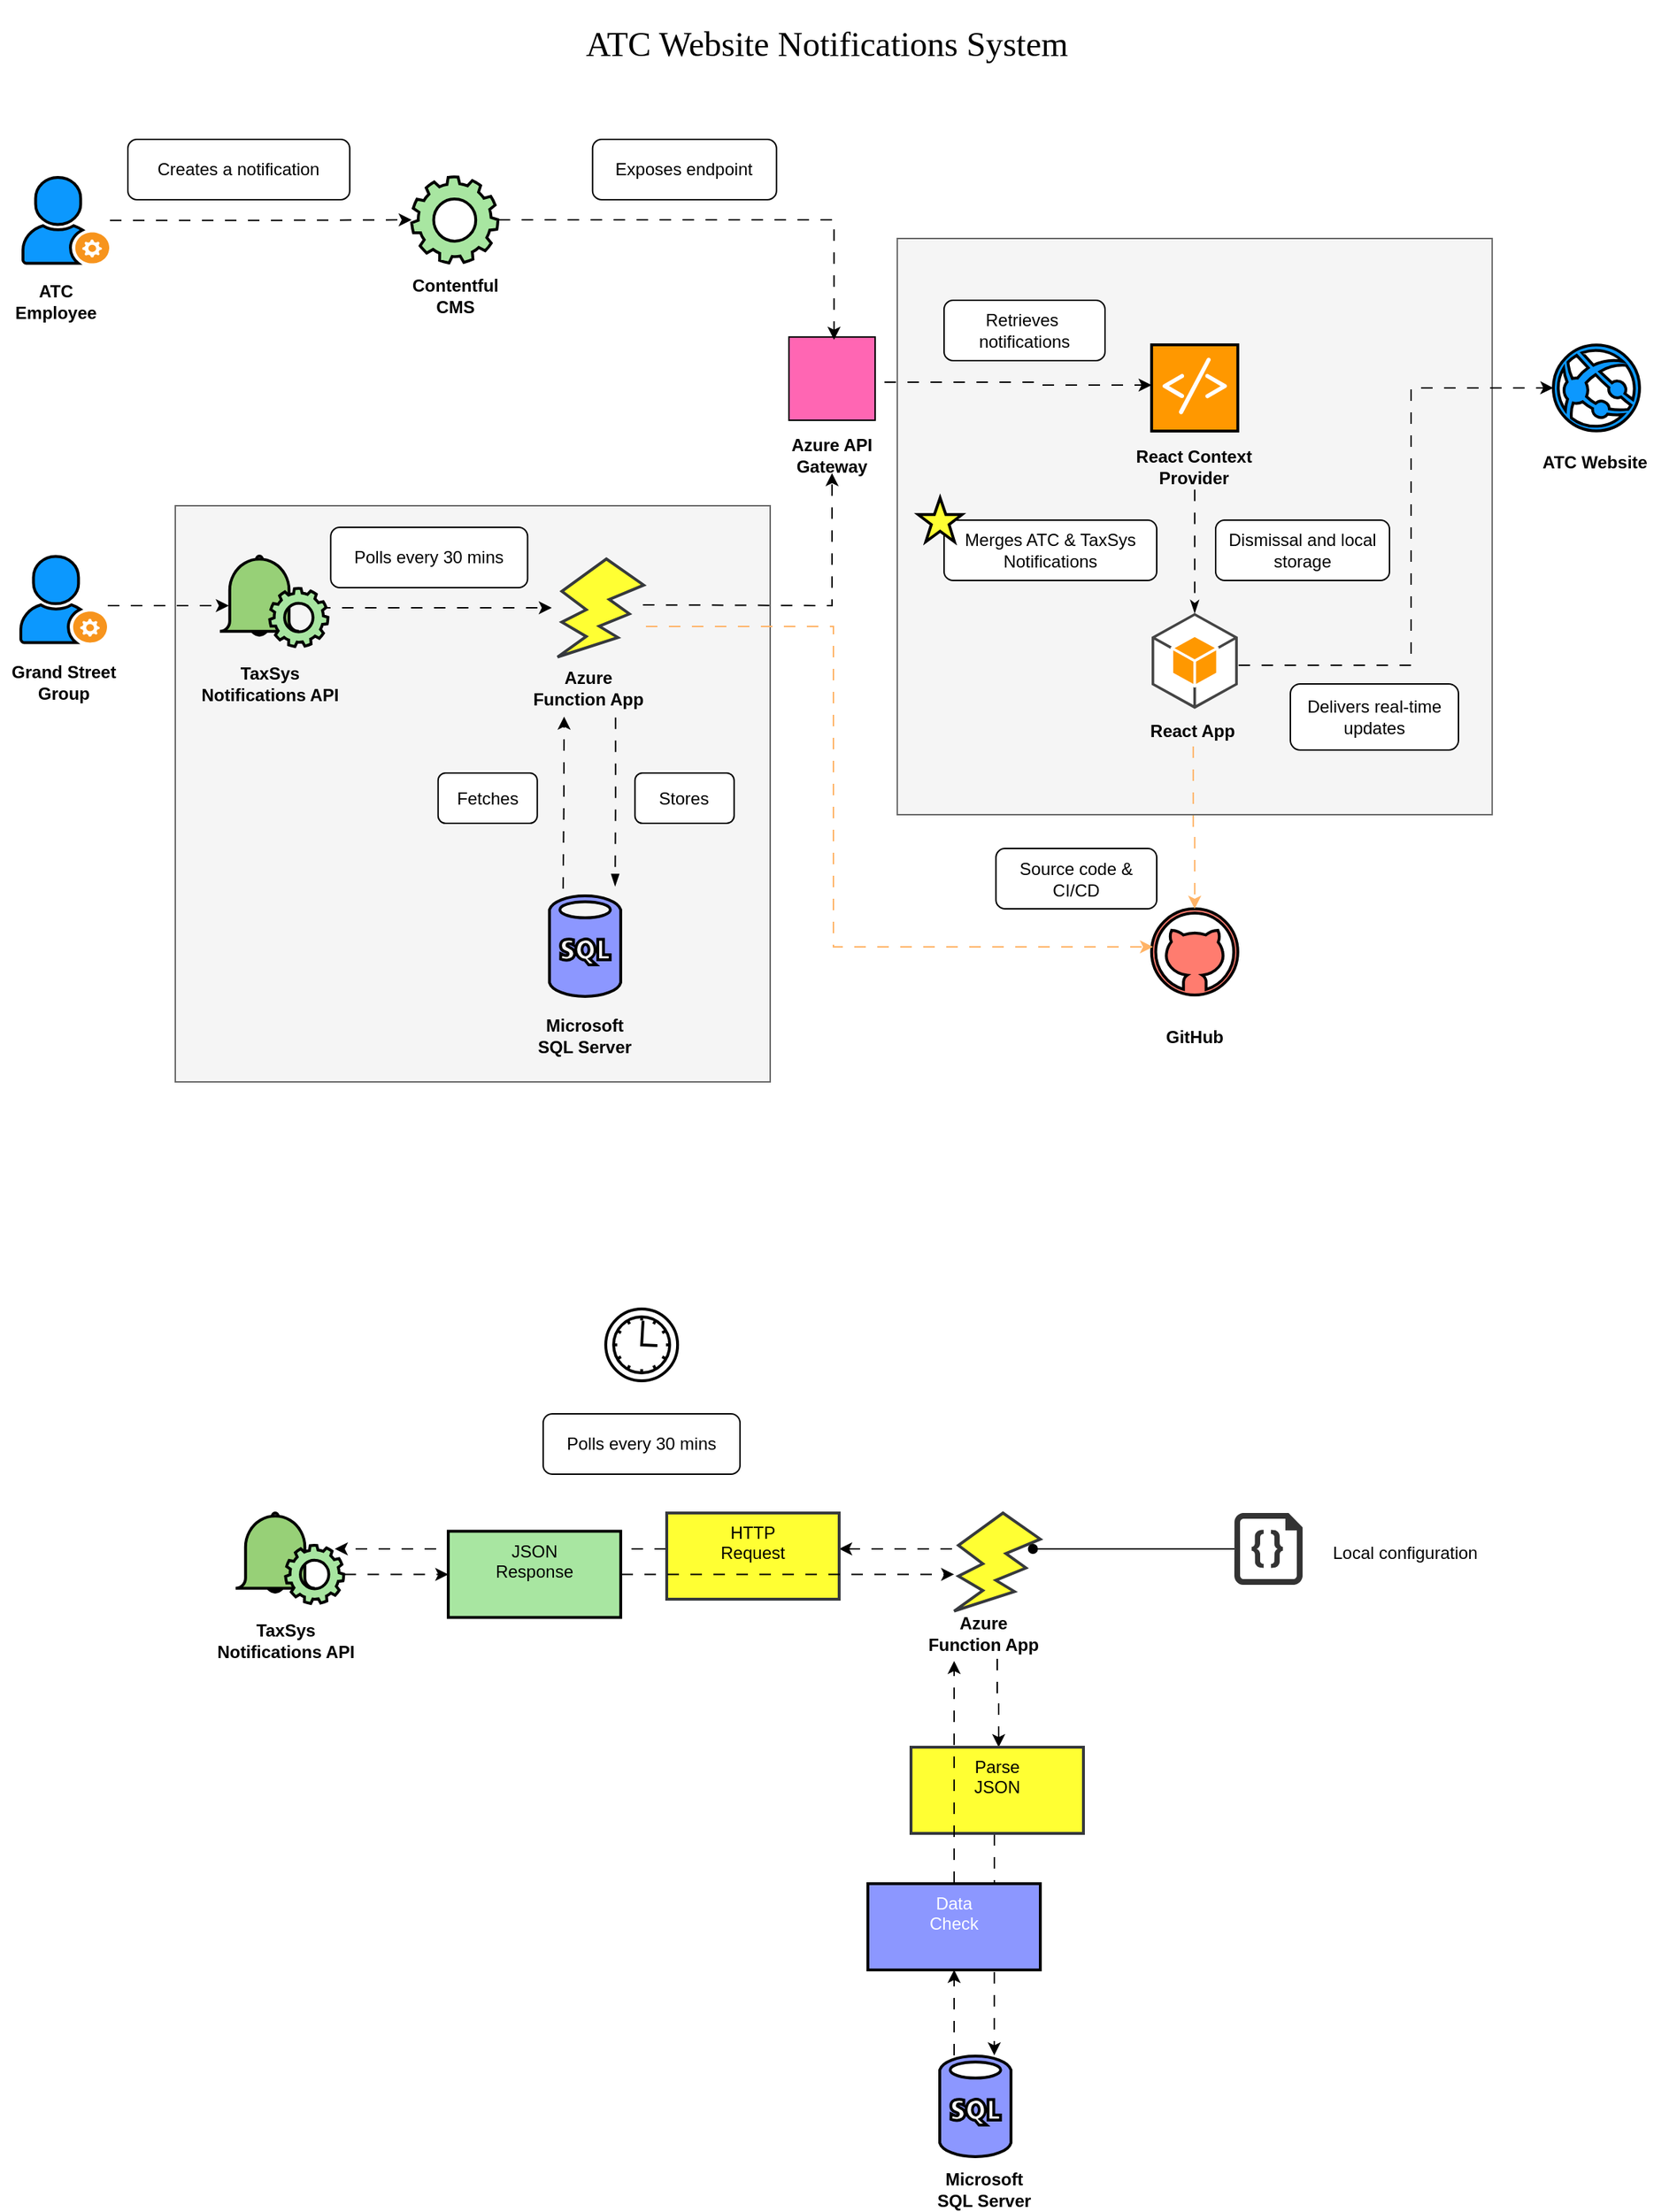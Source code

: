 <mxfile version="26.1.1">
  <diagram id="7gcUSTIZ7YSJ5vT40chW" name="Page-1">
    <mxGraphModel dx="1937" dy="1157" grid="0" gridSize="17" guides="1" tooltips="1" connect="1" arrows="1" fold="1" page="1" pageScale="1" pageWidth="1169" pageHeight="827" background="light-dark(#FFFFFF,#9999FF)" math="0" shadow="0">
      <root>
        <mxCell id="0" />
        <mxCell id="1" parent="0" />
        <mxCell id="J6c1UXvjGDzlx57pnp78-21" value="" style="verticalLabelPosition=bottom;verticalAlign=top;html=1;shape=mxgraph.basic.rect;fillColor2=none;strokeWidth=1;size=20;indent=5;fillColor=#f5f5f5;strokeColor=#666666;fontColor=#333333;" parent="1" vertex="1">
          <mxGeometry x="633.42" y="187" width="414" height="401" as="geometry" />
        </mxCell>
        <mxCell id="rXSSHZ3YZbSXg_WViDfZ-155" value="" style="verticalLabelPosition=bottom;verticalAlign=top;html=1;shape=mxgraph.basic.rect;fillColor2=none;strokeWidth=1;size=20;indent=5;fillColor=#f5f5f5;strokeColor=#666666;fontColor=#333333;" parent="1" vertex="1">
          <mxGeometry x="131" y="373" width="414" height="401" as="geometry" />
        </mxCell>
        <mxCell id="rXSSHZ3YZbSXg_WViDfZ-123" value="" style="rounded=1;whiteSpace=wrap;html=1;" parent="1" vertex="1">
          <mxGeometry x="450.88" y="559" width="69" height="35" as="geometry" />
        </mxCell>
        <mxCell id="rXSSHZ3YZbSXg_WViDfZ-22" value="&lt;b&gt;Microsoft SQL Server&lt;/b&gt;" style="text;html=1;align=center;verticalAlign=middle;whiteSpace=wrap;rounded=0;" parent="1" vertex="1">
          <mxGeometry x="376.17" y="727" width="80" height="30" as="geometry" />
        </mxCell>
        <mxCell id="rXSSHZ3YZbSXg_WViDfZ-115" style="edgeStyle=orthogonalEdgeStyle;rounded=0;orthogonalLoop=1;jettySize=auto;html=1;flowAnimation=1;entryX=0.294;entryY=0.998;entryDx=0;entryDy=0;entryPerimeter=0;" parent="1" target="rXSSHZ3YZbSXg_WViDfZ-25" edge="1">
          <mxGeometry relative="1" as="geometry">
            <mxPoint x="400.88" y="526" as="targetPoint" />
            <mxPoint x="400.88" y="640" as="sourcePoint" />
            <Array as="points" />
          </mxGeometry>
        </mxCell>
        <mxCell id="rXSSHZ3YZbSXg_WViDfZ-37" value="" style="verticalLabelPosition=bottom;html=1;verticalAlign=top;align=center;strokeColor=#000000;fillColor=#8C97FF;shape=mxgraph.azure.sql_database;strokeWidth=2;fontColor=#ffffff;aspect=fixed;" parent="1" vertex="1">
          <mxGeometry x="391.38" y="644.5" width="49.58" height="70" as="geometry" />
        </mxCell>
        <mxCell id="rXSSHZ3YZbSXg_WViDfZ-41" value="Stores" style="text;html=1;align=center;verticalAlign=middle;whiteSpace=wrap;rounded=0;" parent="1" vertex="1">
          <mxGeometry x="455.38" y="561.5" width="60" height="30" as="geometry" />
        </mxCell>
        <mxCell id="rXSSHZ3YZbSXg_WViDfZ-56" value="" style="group" parent="1" vertex="1" connectable="0">
          <mxGeometry x="286" y="144" width="79" height="120" as="geometry" />
        </mxCell>
        <mxCell id="rXSSHZ3YZbSXg_WViDfZ-8" value="" style="sketch=0;html=1;aspect=fixed;strokeColor=#000000;shadow=0;fillColor=#A8E6A1;verticalAlign=top;labelPosition=center;verticalLabelPosition=bottom;shape=mxgraph.gcp2.gear;strokeWidth=2;" parent="rXSSHZ3YZbSXg_WViDfZ-56" vertex="1">
          <mxGeometry x="9.5" width="60" height="60" as="geometry" />
        </mxCell>
        <mxCell id="rXSSHZ3YZbSXg_WViDfZ-23" value="&lt;b&gt;Contentful CMS&lt;/b&gt;" style="text;html=1;align=center;verticalAlign=middle;whiteSpace=wrap;rounded=0;" parent="rXSSHZ3YZbSXg_WViDfZ-56" vertex="1">
          <mxGeometry x="9.5" y="69.5" width="60" height="27" as="geometry" />
        </mxCell>
        <mxCell id="rXSSHZ3YZbSXg_WViDfZ-57" value="" style="group;fillColor=none;strokeColor=none;" parent="1" vertex="1" connectable="0">
          <mxGeometry x="160" y="413" width="96.56" height="117" as="geometry" />
        </mxCell>
        <mxCell id="rXSSHZ3YZbSXg_WViDfZ-9" value="&lt;b&gt;TaxSys Notifications API&lt;/b&gt;" style="text;html=1;align=center;verticalAlign=middle;whiteSpace=wrap;rounded=0;" parent="rXSSHZ3YZbSXg_WViDfZ-57" vertex="1">
          <mxGeometry x="-20.29" y="69" width="113.98" height="30.01" as="geometry" />
        </mxCell>
        <mxCell id="rXSSHZ3YZbSXg_WViDfZ-67" value="" style="group;strokeWidth=2;" parent="1" vertex="1" connectable="0">
          <mxGeometry x="41" y="144" width="80" height="119.5" as="geometry" />
        </mxCell>
        <mxCell id="rXSSHZ3YZbSXg_WViDfZ-60" value="&lt;b&gt;ATC Employee&lt;/b&gt;" style="text;html=1;align=center;verticalAlign=middle;whiteSpace=wrap;rounded=0;" parent="rXSSHZ3YZbSXg_WViDfZ-67" vertex="1">
          <mxGeometry x="-23" y="72.198" width="60" height="29.875" as="geometry" />
        </mxCell>
        <mxCell id="rXSSHZ3YZbSXg_WViDfZ-63" value="" style="shadow=0;dashed=0;html=1;strokeColor=light-dark(#000000, #51afe7);fillColor=#0C98FE;labelPosition=center;verticalLabelPosition=bottom;verticalAlign=top;align=center;outlineConnect=0;shape=mxgraph.veeam.company_administrator;strokeWidth=2;fontColor=#ffffff;" parent="rXSSHZ3YZbSXg_WViDfZ-67" vertex="1">
          <mxGeometry x="-16" y="0.498" width="60" height="59.75" as="geometry" />
        </mxCell>
        <mxCell id="rXSSHZ3YZbSXg_WViDfZ-90" value="" style="group" parent="1" vertex="1" connectable="0">
          <mxGeometry x="800.42" y="454.0" width="80" height="105" as="geometry" />
        </mxCell>
        <mxCell id="rXSSHZ3YZbSXg_WViDfZ-17" value="" style="outlineConnect=0;dashed=0;verticalLabelPosition=bottom;verticalAlign=top;align=center;html=1;shape=mxgraph.aws3.android;fillColor=#FF9800;strokeColor=#000000;strokeWidth=2;gradientColor=none;aspect=fixed;" parent="rXSSHZ3YZbSXg_WViDfZ-90" vertex="1">
          <mxGeometry x="10.0" y="-6.38" width="60" height="66.75" as="geometry" />
        </mxCell>
        <mxCell id="rXSSHZ3YZbSXg_WViDfZ-33" value="&lt;b&gt;React App&lt;/b&gt;" style="text;html=1;align=center;verticalAlign=middle;whiteSpace=wrap;rounded=0;" parent="rXSSHZ3YZbSXg_WViDfZ-90" vertex="1">
          <mxGeometry x="8" y="66" width="62" height="20" as="geometry" />
        </mxCell>
        <mxCell id="rXSSHZ3YZbSXg_WViDfZ-91" value="" style="group" parent="1" vertex="1" connectable="0">
          <mxGeometry x="783" y="644.5" width="105" height="110" as="geometry" />
        </mxCell>
        <mxCell id="rXSSHZ3YZbSXg_WViDfZ-38" value="" style="verticalLabelPosition=bottom;html=1;verticalAlign=top;align=center;strokeColor=#000000;fillColor=#FF7C6F;shape=mxgraph.azure.github_code;pointerEvents=1;strokeWidth=2;aspect=fixed;" parent="rXSSHZ3YZbSXg_WViDfZ-91" vertex="1">
          <mxGeometry x="27.42" y="9" width="60" height="60" as="geometry" />
        </mxCell>
        <mxCell id="rXSSHZ3YZbSXg_WViDfZ-51" value="&lt;b&gt;GitHub&lt;/b&gt;" style="text;html=1;align=center;verticalAlign=middle;whiteSpace=wrap;rounded=0;" parent="rXSSHZ3YZbSXg_WViDfZ-91" vertex="1">
          <mxGeometry x="4.92" y="83" width="105" height="30" as="geometry" />
        </mxCell>
        <mxCell id="rXSSHZ3YZbSXg_WViDfZ-133" value="Source code &amp;amp;&lt;div&gt;CI/CD&lt;/div&gt;" style="rounded=1;whiteSpace=wrap;html=1;" parent="rXSSHZ3YZbSXg_WViDfZ-91" vertex="1">
          <mxGeometry x="-80.88" y="-33" width="111.88" height="42" as="geometry" />
        </mxCell>
        <mxCell id="rXSSHZ3YZbSXg_WViDfZ-92" value="" style="group;aspect=fixed;" parent="1" vertex="1" connectable="0">
          <mxGeometry x="558" y="251.21" width="64.13" height="99.1" as="geometry" />
        </mxCell>
        <mxCell id="rXSSHZ3YZbSXg_WViDfZ-5" value="" style="points=[];aspect=fixed;html=1;align=center;shadow=0;dashed=0;fillColor=#FF66B3;strokeColor=#000000;shape=mxgraph.alibaba_cloud.apigateway;strokeWidth=1;fontColor=#ffffff;" parent="rXSSHZ3YZbSXg_WViDfZ-92" vertex="1">
          <mxGeometry x="0.043" y="4.364" width="60" height="57.915" as="geometry" />
        </mxCell>
        <mxCell id="rXSSHZ3YZbSXg_WViDfZ-24" value="Azure API Gateway" style="text;html=1;align=center;verticalAlign=middle;whiteSpace=wrap;rounded=0;fontStyle=1" parent="rXSSHZ3YZbSXg_WViDfZ-92" vertex="1">
          <mxGeometry x="-4.13" y="73.64" width="68.26" height="25.46" as="geometry" />
        </mxCell>
        <mxCell id="rXSSHZ3YZbSXg_WViDfZ-96" value="" style="group" parent="1" vertex="1" connectable="0">
          <mxGeometry x="382.88" y="379" width="80" height="145" as="geometry" />
        </mxCell>
        <mxCell id="rXSSHZ3YZbSXg_WViDfZ-25" value="&lt;b&gt;Azure Function App&lt;/b&gt;" style="text;html=1;align=center;verticalAlign=middle;whiteSpace=wrap;rounded=0;" parent="rXSSHZ3YZbSXg_WViDfZ-96" vertex="1">
          <mxGeometry x="-4.38" y="101.995" width="78.5" height="38.839" as="geometry" />
        </mxCell>
        <mxCell id="rXSSHZ3YZbSXg_WViDfZ-40" value="" style="verticalLabelPosition=bottom;verticalAlign=top;html=1;shape=mxgraph.basic.flash;fillColor=#FFFF33;strokeColor=#36393d;strokeWidth=2;aspect=fixed;" parent="rXSSHZ3YZbSXg_WViDfZ-96" vertex="1">
          <mxGeometry x="14.12" y="31.004" width="60" height="68.25" as="geometry" />
        </mxCell>
        <mxCell id="rXSSHZ3YZbSXg_WViDfZ-112" style="edgeStyle=orthogonalEdgeStyle;rounded=0;orthogonalLoop=1;jettySize=auto;html=1;endArrow=blockThin;endFill=1;flowAnimation=1;exitX=0.75;exitY=1;exitDx=0;exitDy=0;" parent="1" source="rXSSHZ3YZbSXg_WViDfZ-25" edge="1">
          <mxGeometry relative="1" as="geometry">
            <mxPoint x="436.88" y="520" as="sourcePoint" />
            <mxPoint x="437.09" y="637.71" as="targetPoint" />
            <Array as="points" />
          </mxGeometry>
        </mxCell>
        <mxCell id="rXSSHZ3YZbSXg_WViDfZ-117" value="" style="rounded=1;whiteSpace=wrap;html=1;" parent="1" vertex="1">
          <mxGeometry x="239.17" y="388" width="137" height="42" as="geometry" />
        </mxCell>
        <mxCell id="rXSSHZ3YZbSXg_WViDfZ-118" value="Polls every 30 mins" style="text;html=1;align=center;verticalAlign=middle;whiteSpace=wrap;rounded=0;" parent="1" vertex="1">
          <mxGeometry x="248.42" y="394" width="118.62" height="30" as="geometry" />
        </mxCell>
        <mxCell id="rXSSHZ3YZbSXg_WViDfZ-106" style="edgeStyle=orthogonalEdgeStyle;rounded=0;orthogonalLoop=1;jettySize=auto;html=1;flowAnimation=1;" parent="1" target="J6c1UXvjGDzlx57pnp78-20" edge="1">
          <mxGeometry relative="1" as="geometry">
            <mxPoint x="804" y="288" as="targetPoint" />
            <mxPoint x="624" y="287" as="sourcePoint" />
            <Array as="points">
              <mxPoint x="730" y="289" />
            </Array>
          </mxGeometry>
        </mxCell>
        <mxCell id="rXSSHZ3YZbSXg_WViDfZ-122" value="&lt;h1&gt;&lt;font style=&quot;font-weight: normal;&quot; face=&quot;Verdana&quot;&gt;ATC Website Notifications System&lt;/font&gt;&lt;/h1&gt;" style="text;html=1;align=center;verticalAlign=middle;whiteSpace=wrap;rounded=0;" parent="1" vertex="1">
          <mxGeometry x="308" y="37" width="553" height="30" as="geometry" />
        </mxCell>
        <mxCell id="rXSSHZ3YZbSXg_WViDfZ-125" value="Fetches" style="rounded=1;whiteSpace=wrap;html=1;" parent="1" vertex="1">
          <mxGeometry x="313.88" y="559" width="69" height="35" as="geometry" />
        </mxCell>
        <mxCell id="rXSSHZ3YZbSXg_WViDfZ-127" value="Retrieves&amp;nbsp;&lt;div&gt;notifications&lt;/div&gt;" style="rounded=1;whiteSpace=wrap;html=1;" parent="1" vertex="1">
          <mxGeometry x="666" y="230" width="112" height="42" as="geometry" />
        </mxCell>
        <mxCell id="rXSSHZ3YZbSXg_WViDfZ-129" value="Exposes endpoint" style="rounded=1;whiteSpace=wrap;html=1;" parent="1" vertex="1">
          <mxGeometry x="421.38" y="118" width="128" height="42" as="geometry" />
        </mxCell>
        <mxCell id="rXSSHZ3YZbSXg_WViDfZ-130" value="Creates a notification" style="rounded=1;whiteSpace=wrap;html=1;" parent="1" vertex="1">
          <mxGeometry x="98" y="118" width="154.38" height="42" as="geometry" />
        </mxCell>
        <mxCell id="rXSSHZ3YZbSXg_WViDfZ-142" style="edgeStyle=orthogonalEdgeStyle;rounded=0;orthogonalLoop=1;jettySize=auto;html=1;flowAnimation=1;" parent="1" target="rXSSHZ3YZbSXg_WViDfZ-24" edge="1">
          <mxGeometry relative="1" as="geometry">
            <mxPoint x="455.88" y="442" as="sourcePoint" />
          </mxGeometry>
        </mxCell>
        <mxCell id="rXSSHZ3YZbSXg_WViDfZ-138" style="edgeStyle=orthogonalEdgeStyle;rounded=0;orthogonalLoop=1;jettySize=auto;html=1;flowAnimation=1;entryX=0.5;entryY=0;entryDx=0;entryDy=0;entryPerimeter=0;fillColor=#d5e8d4;strokeColor=#FFB366;" parent="1" source="rXSSHZ3YZbSXg_WViDfZ-33" target="rXSSHZ3YZbSXg_WViDfZ-38" edge="1">
          <mxGeometry relative="1" as="geometry">
            <mxPoint x="838.53" y="820.953" as="targetPoint" />
          </mxGeometry>
        </mxCell>
        <mxCell id="rXSSHZ3YZbSXg_WViDfZ-144" style="edgeStyle=orthogonalEdgeStyle;rounded=0;orthogonalLoop=1;jettySize=auto;html=1;flowAnimation=1;" parent="1" edge="1">
          <mxGeometry relative="1" as="geometry">
            <mxPoint x="230.5" y="444.0" as="sourcePoint" />
            <mxPoint x="393" y="444" as="targetPoint" />
            <Array as="points">
              <mxPoint x="266.82" y="444" />
              <mxPoint x="266.82" y="444" />
            </Array>
          </mxGeometry>
        </mxCell>
        <mxCell id="J6c1UXvjGDzlx57pnp78-1" style="edgeStyle=orthogonalEdgeStyle;rounded=0;orthogonalLoop=1;jettySize=auto;html=1;entryX=0.026;entryY=0.547;entryDx=0;entryDy=0;entryPerimeter=0;flowAnimation=1;" parent="1" source="rXSSHZ3YZbSXg_WViDfZ-65" edge="1">
          <mxGeometry relative="1" as="geometry">
            <Array as="points">
              <mxPoint x="126" y="442" />
            </Array>
            <mxPoint x="168.26" y="442.507" as="targetPoint" />
          </mxGeometry>
        </mxCell>
        <mxCell id="J6c1UXvjGDzlx57pnp78-5" style="edgeStyle=orthogonalEdgeStyle;rounded=0;orthogonalLoop=1;jettySize=auto;html=1;entryX=0;entryY=0.5;entryDx=0;entryDy=0;entryPerimeter=0;flowAnimation=1;" parent="1" source="rXSSHZ3YZbSXg_WViDfZ-17" target="rXSSHZ3YZbSXg_WViDfZ-6" edge="1">
          <mxGeometry relative="1" as="geometry">
            <mxPoint x="1048.554" y="290.995" as="targetPoint" />
            <Array as="points">
              <mxPoint x="991" y="484" />
              <mxPoint x="991" y="291" />
              <mxPoint x="1089" y="291" />
            </Array>
          </mxGeometry>
        </mxCell>
        <mxCell id="J6c1UXvjGDzlx57pnp78-8" style="edgeStyle=orthogonalEdgeStyle;rounded=0;orthogonalLoop=1;jettySize=auto;html=1;entryX=0.017;entryY=0.449;entryDx=0;entryDy=0;entryPerimeter=0;flowAnimation=1;strokeColor=#FFB366;" parent="1" target="rXSSHZ3YZbSXg_WViDfZ-38" edge="1">
          <mxGeometry relative="1" as="geometry">
            <mxPoint x="458.0" y="456.997" as="sourcePoint" />
            <mxPoint x="811.42" y="670.84" as="targetPoint" />
            <Array as="points">
              <mxPoint x="589" y="457" />
              <mxPoint x="589" y="680" />
              <mxPoint x="811" y="680" />
            </Array>
          </mxGeometry>
        </mxCell>
        <mxCell id="J6c1UXvjGDzlx57pnp78-13" style="rounded=0;orthogonalLoop=1;jettySize=auto;html=1;entryX=0.5;entryY=0;entryDx=0;entryDy=0;entryPerimeter=0;endArrow=classicThin;endFill=1;flowAnimation=1;" parent="1" source="rXSSHZ3YZbSXg_WViDfZ-159" target="rXSSHZ3YZbSXg_WViDfZ-17" edge="1">
          <mxGeometry relative="1" as="geometry" />
        </mxCell>
        <mxCell id="rXSSHZ3YZbSXg_WViDfZ-159" value="&lt;b&gt;React Context Provider&lt;/b&gt;" style="text;html=1;align=center;verticalAlign=middle;whiteSpace=wrap;rounded=0;" parent="1" vertex="1">
          <mxGeometry x="793.2" y="330" width="94.43" height="31.26" as="geometry" />
        </mxCell>
        <mxCell id="J6c1UXvjGDzlx57pnp78-20" value="" style="shadow=0;dashed=0;html=1;strokeColor=default;fillColor=#FF9800;labelPosition=center;verticalLabelPosition=bottom;verticalAlign=top;align=center;outlineConnect=0;shape=mxgraph.veeam.script;aspect=fixed;strokeWidth=2;" parent="1" vertex="1">
          <mxGeometry x="810.42" y="261" width="60" height="60" as="geometry" />
        </mxCell>
        <mxCell id="rXSSHZ3YZbSXg_WViDfZ-6" value="" style="verticalLabelPosition=bottom;html=1;verticalAlign=top;align=center;shape=mxgraph.azure.azure_website;pointerEvents=1;fillColor=#0C98FE;strokeColor=#000000;strokeWidth=2;aspect=fixed;" parent="1" vertex="1">
          <mxGeometry x="1090" y="261.16" width="60" height="59.71" as="geometry" />
        </mxCell>
        <mxCell id="rXSSHZ3YZbSXg_WViDfZ-50" value="&lt;b&gt;ATC Website&lt;/b&gt;" style="text;html=1;align=center;verticalAlign=middle;whiteSpace=wrap;rounded=0;" parent="1" vertex="1">
          <mxGeometry x="1069.42" y="327.999" width="100" height="29.857" as="geometry" />
        </mxCell>
        <mxCell id="J6c1UXvjGDzlx57pnp78-23" value="Merges ATC &amp;amp; TaxSys Notifications" style="rounded=1;whiteSpace=wrap;html=1;" parent="1" vertex="1">
          <mxGeometry x="666" y="383" width="148" height="42" as="geometry" />
        </mxCell>
        <mxCell id="J6c1UXvjGDzlx57pnp78-25" value="" style="html=1;dashed=0;aspect=fixed;verticalLabelPosition=bottom;verticalAlign=top;align=center;shape=mxgraph.gmdl.star;strokeColor=default;fillColor=#FFFF33;shadow=0;sketch=0;strokeWidth=2;" parent="1" vertex="1">
          <mxGeometry x="648" y="367.5" width="30.5" height="30.5" as="geometry" />
        </mxCell>
        <mxCell id="J6c1UXvjGDzlx57pnp78-26" value="Delivers real-time updates" style="rounded=1;whiteSpace=wrap;html=1;" parent="1" vertex="1">
          <mxGeometry x="907" y="497" width="117" height="46" as="geometry" />
        </mxCell>
        <mxCell id="J6c1UXvjGDzlx57pnp78-27" value="Dismissal and local storage" style="rounded=1;whiteSpace=wrap;html=1;" parent="1" vertex="1">
          <mxGeometry x="855" y="383" width="121" height="42" as="geometry" />
        </mxCell>
        <mxCell id="J6c1UXvjGDzlx57pnp78-28" style="edgeStyle=orthogonalEdgeStyle;rounded=0;orthogonalLoop=1;jettySize=auto;html=1;flowAnimation=1;" parent="1" source="rXSSHZ3YZbSXg_WViDfZ-63" target="rXSSHZ3YZbSXg_WViDfZ-8" edge="1">
          <mxGeometry relative="1" as="geometry" />
        </mxCell>
        <mxCell id="J6c1UXvjGDzlx57pnp78-29" style="edgeStyle=orthogonalEdgeStyle;rounded=0;orthogonalLoop=1;jettySize=auto;html=1;entryX=0.523;entryY=0.033;entryDx=0;entryDy=0;entryPerimeter=0;flowAnimation=1;" parent="1" source="rXSSHZ3YZbSXg_WViDfZ-8" target="rXSSHZ3YZbSXg_WViDfZ-5" edge="1">
          <mxGeometry relative="1" as="geometry" />
        </mxCell>
        <mxCell id="rXSSHZ3YZbSXg_WViDfZ-65" value="" style="shadow=0;dashed=0;html=1;strokeColor=light-dark(#000000, #51afe7);fillColor=#0C98FE;labelPosition=center;verticalLabelPosition=bottom;verticalAlign=top;align=center;outlineConnect=0;shape=mxgraph.veeam.company_administrator;strokeWidth=2;fontColor=#ffffff;" parent="1" vertex="1">
          <mxGeometry x="23.5" y="408.25" width="60" height="60" as="geometry" />
        </mxCell>
        <mxCell id="rXSSHZ3YZbSXg_WViDfZ-61" value="&lt;b&gt;Grand Street Group&lt;/b&gt;" style="text;html=1;align=center;verticalAlign=middle;whiteSpace=wrap;rounded=0;" parent="1" vertex="1">
          <mxGeometry x="9" y="481" width="89" height="30" as="geometry" />
        </mxCell>
        <mxCell id="sHloglGE5PdX2WFeld9x-4" value="" style="group" vertex="1" connectable="0" parent="1">
          <mxGeometry x="162" y="408" width="76" height="65" as="geometry" />
        </mxCell>
        <mxCell id="sHloglGE5PdX2WFeld9x-1" value="" style="html=1;verticalLabelPosition=bottom;align=center;labelBackgroundColor=#ffffff;verticalAlign=top;strokeWidth=2;strokeColor=light-dark(#000000, #32a0ff);shadow=0;dashed=0;shape=mxgraph.ios7.icons.bell;fillColor=#97D077;" vertex="1" parent="sHloglGE5PdX2WFeld9x-4">
          <mxGeometry width="55.039" height="55.545" as="geometry" />
        </mxCell>
        <mxCell id="sHloglGE5PdX2WFeld9x-3" value="" style="sketch=0;html=1;aspect=fixed;strokeColor=#000000;shadow=0;fillColor=#A8E6A1;verticalAlign=top;labelPosition=center;verticalLabelPosition=bottom;shape=mxgraph.gcp2.gear;strokeWidth=2;" vertex="1" parent="sHloglGE5PdX2WFeld9x-4">
          <mxGeometry x="34.721" y="22.455" width="40.507" height="40.507" as="geometry" />
        </mxCell>
        <mxCell id="sHloglGE5PdX2WFeld9x-6" value="" style="group;rotation=90;" vertex="1" connectable="0" parent="1">
          <mxGeometry x="173" y="1074" width="76" height="65" as="geometry" />
        </mxCell>
        <mxCell id="sHloglGE5PdX2WFeld9x-7" value="" style="html=1;verticalLabelPosition=bottom;align=center;labelBackgroundColor=#ffffff;verticalAlign=top;strokeWidth=2;strokeColor=light-dark(#000000, #32a0ff);shadow=0;dashed=0;shape=mxgraph.ios7.icons.bell;fillColor=#97D077;" vertex="1" parent="sHloglGE5PdX2WFeld9x-6">
          <mxGeometry width="55.039" height="55.545" as="geometry" />
        </mxCell>
        <mxCell id="sHloglGE5PdX2WFeld9x-8" value="" style="sketch=0;html=1;aspect=fixed;strokeColor=#000000;shadow=0;fillColor=#A8E6A1;verticalAlign=top;labelPosition=center;verticalLabelPosition=bottom;shape=mxgraph.gcp2.gear;strokeWidth=2;" vertex="1" parent="sHloglGE5PdX2WFeld9x-6">
          <mxGeometry x="34.721" y="22.455" width="40.507" height="40.507" as="geometry" />
        </mxCell>
        <mxCell id="sHloglGE5PdX2WFeld9x-12" value="&lt;b&gt;Azure Function App&lt;/b&gt;" style="text;html=1;align=center;verticalAlign=middle;whiteSpace=wrap;rounded=0;" vertex="1" parent="1">
          <mxGeometry x="653.75" y="1138.125" width="78.5" height="38.839" as="geometry" />
        </mxCell>
        <mxCell id="sHloglGE5PdX2WFeld9x-29" value="" style="edgeStyle=orthogonalEdgeStyle;rounded=0;orthogonalLoop=1;jettySize=auto;html=1;flowAnimation=1;" edge="1" parent="1" target="sHloglGE5PdX2WFeld9x-28">
          <mxGeometry relative="1" as="geometry">
            <mxPoint x="672" y="1099" as="sourcePoint" />
            <Array as="points">
              <mxPoint x="633" y="1099" />
              <mxPoint x="633" y="1099" />
            </Array>
          </mxGeometry>
        </mxCell>
        <mxCell id="sHloglGE5PdX2WFeld9x-40" value="" style="edgeStyle=orthogonalEdgeStyle;rounded=0;orthogonalLoop=1;jettySize=auto;html=1;flowAnimation=1;" edge="1" parent="1" target="sHloglGE5PdX2WFeld9x-39">
          <mxGeometry relative="1" as="geometry">
            <mxPoint x="704" y="1176" as="sourcePoint" />
            <Array as="points">
              <mxPoint x="703" y="1176" />
              <mxPoint x="703" y="1207" />
              <mxPoint x="704" y="1207" />
            </Array>
          </mxGeometry>
        </mxCell>
        <mxCell id="sHloglGE5PdX2WFeld9x-13" value="" style="verticalLabelPosition=bottom;verticalAlign=top;html=1;shape=mxgraph.basic.flash;fillColor=#FFFF33;strokeColor=#36393d;strokeWidth=2;aspect=fixed;" vertex="1" parent="1">
          <mxGeometry x="673" y="1074.004" width="60" height="68.25" as="geometry" />
        </mxCell>
        <mxCell id="sHloglGE5PdX2WFeld9x-45" value="" style="edgeStyle=orthogonalEdgeStyle;rounded=0;orthogonalLoop=1;jettySize=auto;html=1;flowAnimation=1;" edge="1" parent="1" source="sHloglGE5PdX2WFeld9x-14" target="sHloglGE5PdX2WFeld9x-44">
          <mxGeometry relative="1" as="geometry">
            <Array as="points">
              <mxPoint x="673" y="1435" />
              <mxPoint x="673" y="1435" />
            </Array>
          </mxGeometry>
        </mxCell>
        <mxCell id="sHloglGE5PdX2WFeld9x-14" value="" style="verticalLabelPosition=bottom;html=1;verticalAlign=top;align=center;strokeColor=#000000;fillColor=#8C97FF;shape=mxgraph.azure.sql_database;strokeWidth=2;fontColor=#ffffff;aspect=fixed;" vertex="1" parent="1">
          <mxGeometry x="663" y="1452" width="49.58" height="70" as="geometry" />
        </mxCell>
        <mxCell id="sHloglGE5PdX2WFeld9x-17" value="&lt;b&gt;Microsoft SQL Server&lt;/b&gt;" style="text;html=1;align=center;verticalAlign=middle;whiteSpace=wrap;rounded=0;" vertex="1" parent="1">
          <mxGeometry x="653.75" y="1529.5" width="80" height="30" as="geometry" />
        </mxCell>
        <mxCell id="sHloglGE5PdX2WFeld9x-19" value="" style="points=[[0.145,0.145,0],[0.5,0,0],[0.855,0.145,0],[1,0.5,0],[0.855,0.855,0],[0.5,1,0],[0.145,0.855,0],[0,0.5,0]];shape=mxgraph.bpmn.event;html=1;verticalLabelPosition=bottom;labelBackgroundColor=#ffffff;verticalAlign=top;align=center;perimeter=ellipsePerimeter;outlineConnect=0;aspect=fixed;outline=standard;symbol=timer;strokeColor=light-dark(#000000,#32A0FF);strokeWidth=2;" vertex="1" parent="1">
          <mxGeometry x="430.56" y="932" width="50" height="50" as="geometry" />
        </mxCell>
        <mxCell id="sHloglGE5PdX2WFeld9x-10" value="&lt;b&gt;TaxSys Notifications API&lt;/b&gt;" style="text;html=1;align=center;verticalAlign=middle;whiteSpace=wrap;rounded=0;" vertex="1" parent="1">
          <mxGeometry x="150.71" y="1148" width="113.98" height="30.01" as="geometry" />
        </mxCell>
        <mxCell id="sHloglGE5PdX2WFeld9x-30" style="edgeStyle=orthogonalEdgeStyle;rounded=0;orthogonalLoop=1;jettySize=auto;html=1;flowAnimation=1;" edge="1" parent="1">
          <mxGeometry relative="1" as="geometry">
            <mxPoint x="242" y="1099" as="targetPoint" />
            <mxPoint x="473" y="1099.023" as="sourcePoint" />
            <Array as="points">
              <mxPoint x="251" y="1099" />
            </Array>
          </mxGeometry>
        </mxCell>
        <mxCell id="sHloglGE5PdX2WFeld9x-28" value="HTTP&lt;br&gt;Request" style="whiteSpace=wrap;html=1;verticalAlign=top;fillColor=#FFFF33;strokeColor=#36393d;strokeWidth=2;" vertex="1" parent="1">
          <mxGeometry x="473" y="1074.009" width="120" height="60" as="geometry" />
        </mxCell>
        <mxCell id="sHloglGE5PdX2WFeld9x-34" style="edgeStyle=orthogonalEdgeStyle;rounded=0;orthogonalLoop=1;jettySize=auto;html=1;flowAnimation=1;" edge="1" parent="1" source="sHloglGE5PdX2WFeld9x-32" target="sHloglGE5PdX2WFeld9x-13">
          <mxGeometry relative="1" as="geometry">
            <mxPoint x="669.648" y="1116.708" as="targetPoint" />
            <Array as="points">
              <mxPoint x="557" y="1117" />
              <mxPoint x="557" y="1117" />
            </Array>
          </mxGeometry>
        </mxCell>
        <mxCell id="sHloglGE5PdX2WFeld9x-32" value="JSON&lt;div&gt;Response&lt;/div&gt;" style="whiteSpace=wrap;html=1;verticalAlign=top;fillColor=#A8E6A1;strokeColor=#000000;sketch=0;shadow=0;strokeWidth=2;" vertex="1" parent="1">
          <mxGeometry x="320.961" y="1086.708" width="120" height="60" as="geometry" />
        </mxCell>
        <mxCell id="sHloglGE5PdX2WFeld9x-33" value="" style="edgeStyle=orthogonalEdgeStyle;rounded=0;orthogonalLoop=1;jettySize=auto;html=1;flowAnimation=1;" edge="1" parent="1" source="sHloglGE5PdX2WFeld9x-8" target="sHloglGE5PdX2WFeld9x-32">
          <mxGeometry relative="1" as="geometry">
            <Array as="points">
              <mxPoint x="283" y="1117" />
              <mxPoint x="283" y="1117" />
            </Array>
          </mxGeometry>
        </mxCell>
        <mxCell id="sHloglGE5PdX2WFeld9x-35" value="" style="rounded=1;whiteSpace=wrap;html=1;" vertex="1" parent="1">
          <mxGeometry x="387.0" y="1005" width="137" height="42" as="geometry" />
        </mxCell>
        <mxCell id="sHloglGE5PdX2WFeld9x-36" value="Polls every 30 mins" style="text;html=1;align=center;verticalAlign=middle;whiteSpace=wrap;rounded=0;" vertex="1" parent="1">
          <mxGeometry x="396.25" y="1011" width="118.62" height="30" as="geometry" />
        </mxCell>
        <mxCell id="sHloglGE5PdX2WFeld9x-43" style="edgeStyle=orthogonalEdgeStyle;rounded=0;orthogonalLoop=1;jettySize=auto;html=1;entryX=0.765;entryY=-0.008;entryDx=0;entryDy=0;entryPerimeter=0;flowAnimation=1;" edge="1" parent="1" source="sHloglGE5PdX2WFeld9x-39" target="sHloglGE5PdX2WFeld9x-14">
          <mxGeometry relative="1" as="geometry">
            <mxPoint x="714.423" y="1445.913" as="targetPoint" />
            <Array as="points">
              <mxPoint x="701" y="1330" />
              <mxPoint x="701" y="1330" />
            </Array>
          </mxGeometry>
        </mxCell>
        <mxCell id="sHloglGE5PdX2WFeld9x-39" value="Parse&lt;br&gt;JSON" style="whiteSpace=wrap;html=1;verticalAlign=top;fillColor=#FFFF33;strokeColor=#36393d;strokeWidth=2;" vertex="1" parent="1">
          <mxGeometry x="643" y="1236.999" width="120" height="60" as="geometry" />
        </mxCell>
        <mxCell id="sHloglGE5PdX2WFeld9x-44" value="Data&lt;div&gt;Check&lt;/div&gt;" style="whiteSpace=wrap;html=1;verticalAlign=top;fillColor=#8C97FF;strokeColor=#000000;fontColor=#ffffff;strokeWidth=2;" vertex="1" parent="1">
          <mxGeometry x="613" y="1332" width="120" height="60" as="geometry" />
        </mxCell>
        <mxCell id="sHloglGE5PdX2WFeld9x-46" style="edgeStyle=orthogonalEdgeStyle;rounded=0;orthogonalLoop=1;jettySize=auto;html=1;flowAnimation=1;" edge="1" parent="1" source="sHloglGE5PdX2WFeld9x-44">
          <mxGeometry relative="1" as="geometry">
            <mxPoint x="673" y="1177" as="targetPoint" />
          </mxGeometry>
        </mxCell>
        <mxCell id="sHloglGE5PdX2WFeld9x-53" value="" style="verticalLabelPosition=bottom;html=1;verticalAlign=top;align=center;strokeColor=none;fillColor=#333333;shape=mxgraph.azure.code_file;pointerEvents=1;" vertex="1" parent="1">
          <mxGeometry x="868" y="1074" width="47.5" height="50" as="geometry" />
        </mxCell>
        <mxCell id="sHloglGE5PdX2WFeld9x-54" value="Local configuration" style="text;html=1;align=center;verticalAlign=middle;whiteSpace=wrap;rounded=0;" vertex="1" parent="1">
          <mxGeometry x="915.5" y="1086.71" width="142" height="30" as="geometry" />
        </mxCell>
        <mxCell id="sHloglGE5PdX2WFeld9x-57" style="edgeStyle=orthogonalEdgeStyle;rounded=0;orthogonalLoop=1;jettySize=auto;html=1;entryX=0.914;entryY=0.366;entryDx=0;entryDy=0;entryPerimeter=0;endArrow=oval;endFill=1;" edge="1" parent="1" source="sHloglGE5PdX2WFeld9x-53" target="sHloglGE5PdX2WFeld9x-13">
          <mxGeometry relative="1" as="geometry" />
        </mxCell>
      </root>
    </mxGraphModel>
  </diagram>
</mxfile>
